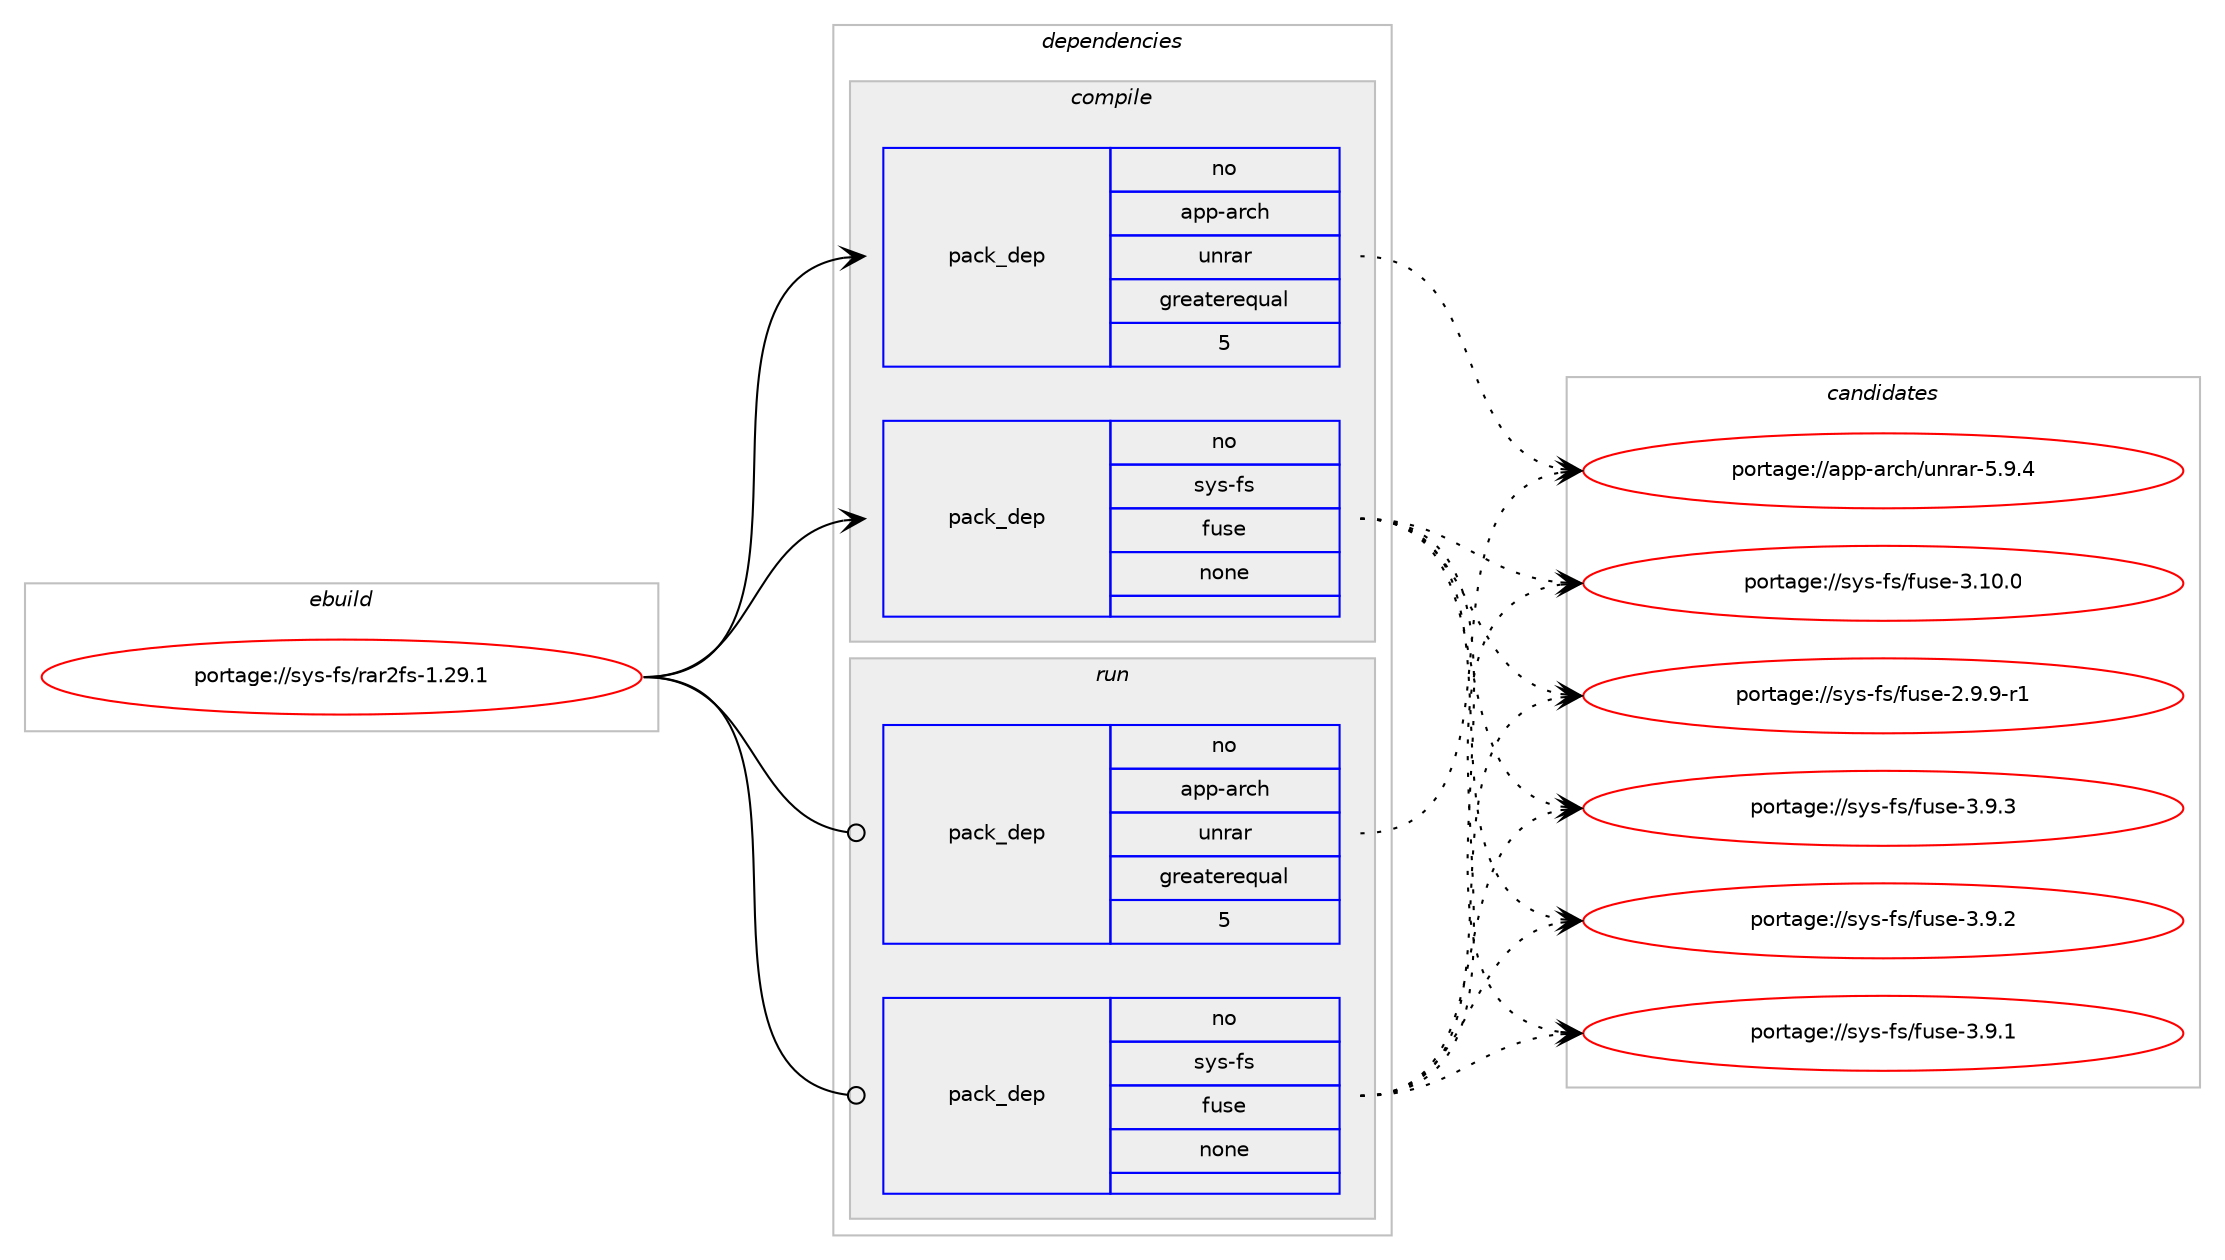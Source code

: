 digraph prolog {

# *************
# Graph options
# *************

newrank=true;
concentrate=true;
compound=true;
graph [rankdir=LR,fontname=Helvetica,fontsize=10,ranksep=1.5];#, ranksep=2.5, nodesep=0.2];
edge  [arrowhead=vee];
node  [fontname=Helvetica,fontsize=10];

# **********
# The ebuild
# **********

subgraph cluster_leftcol {
color=gray;
rank=same;
label=<<i>ebuild</i>>;
id [label="portage://sys-fs/rar2fs-1.29.1", color=red, width=4, href="../sys-fs/rar2fs-1.29.1.svg"];
}

# ****************
# The dependencies
# ****************

subgraph cluster_midcol {
color=gray;
label=<<i>dependencies</i>>;
subgraph cluster_compile {
fillcolor="#eeeeee";
style=filled;
label=<<i>compile</i>>;
subgraph pack1435 {
dependency1600 [label=<<TABLE BORDER="0" CELLBORDER="1" CELLSPACING="0" CELLPADDING="4" WIDTH="220"><TR><TD ROWSPAN="6" CELLPADDING="30">pack_dep</TD></TR><TR><TD WIDTH="110">no</TD></TR><TR><TD>app-arch</TD></TR><TR><TD>unrar</TD></TR><TR><TD>greaterequal</TD></TR><TR><TD>5</TD></TR></TABLE>>, shape=none, color=blue];
}
id:e -> dependency1600:w [weight=20,style="solid",arrowhead="vee"];
subgraph pack1436 {
dependency1601 [label=<<TABLE BORDER="0" CELLBORDER="1" CELLSPACING="0" CELLPADDING="4" WIDTH="220"><TR><TD ROWSPAN="6" CELLPADDING="30">pack_dep</TD></TR><TR><TD WIDTH="110">no</TD></TR><TR><TD>sys-fs</TD></TR><TR><TD>fuse</TD></TR><TR><TD>none</TD></TR><TR><TD></TD></TR></TABLE>>, shape=none, color=blue];
}
id:e -> dependency1601:w [weight=20,style="solid",arrowhead="vee"];
}
subgraph cluster_compileandrun {
fillcolor="#eeeeee";
style=filled;
label=<<i>compile and run</i>>;
}
subgraph cluster_run {
fillcolor="#eeeeee";
style=filled;
label=<<i>run</i>>;
subgraph pack1437 {
dependency1602 [label=<<TABLE BORDER="0" CELLBORDER="1" CELLSPACING="0" CELLPADDING="4" WIDTH="220"><TR><TD ROWSPAN="6" CELLPADDING="30">pack_dep</TD></TR><TR><TD WIDTH="110">no</TD></TR><TR><TD>app-arch</TD></TR><TR><TD>unrar</TD></TR><TR><TD>greaterequal</TD></TR><TR><TD>5</TD></TR></TABLE>>, shape=none, color=blue];
}
id:e -> dependency1602:w [weight=20,style="solid",arrowhead="odot"];
subgraph pack1438 {
dependency1603 [label=<<TABLE BORDER="0" CELLBORDER="1" CELLSPACING="0" CELLPADDING="4" WIDTH="220"><TR><TD ROWSPAN="6" CELLPADDING="30">pack_dep</TD></TR><TR><TD WIDTH="110">no</TD></TR><TR><TD>sys-fs</TD></TR><TR><TD>fuse</TD></TR><TR><TD>none</TD></TR><TR><TD></TD></TR></TABLE>>, shape=none, color=blue];
}
id:e -> dependency1603:w [weight=20,style="solid",arrowhead="odot"];
}
}

# **************
# The candidates
# **************

subgraph cluster_choices {
rank=same;
color=gray;
label=<<i>candidates</i>>;

subgraph choice1435 {
color=black;
nodesep=1;
choice971121124597114991044711711011497114455346574652 [label="portage://app-arch/unrar-5.9.4", color=red, width=4,href="../app-arch/unrar-5.9.4.svg"];
dependency1600:e -> choice971121124597114991044711711011497114455346574652:w [style=dotted,weight="100"];
}
subgraph choice1436 {
color=black;
nodesep=1;
choice1151211154510211547102117115101455146574651 [label="portage://sys-fs/fuse-3.9.3", color=red, width=4,href="../sys-fs/fuse-3.9.3.svg"];
choice1151211154510211547102117115101455146574650 [label="portage://sys-fs/fuse-3.9.2", color=red, width=4,href="../sys-fs/fuse-3.9.2.svg"];
choice1151211154510211547102117115101455146574649 [label="portage://sys-fs/fuse-3.9.1", color=red, width=4,href="../sys-fs/fuse-3.9.1.svg"];
choice115121115451021154710211711510145514649484648 [label="portage://sys-fs/fuse-3.10.0", color=red, width=4,href="../sys-fs/fuse-3.10.0.svg"];
choice11512111545102115471021171151014550465746574511449 [label="portage://sys-fs/fuse-2.9.9-r1", color=red, width=4,href="../sys-fs/fuse-2.9.9-r1.svg"];
dependency1601:e -> choice1151211154510211547102117115101455146574651:w [style=dotted,weight="100"];
dependency1601:e -> choice1151211154510211547102117115101455146574650:w [style=dotted,weight="100"];
dependency1601:e -> choice1151211154510211547102117115101455146574649:w [style=dotted,weight="100"];
dependency1601:e -> choice115121115451021154710211711510145514649484648:w [style=dotted,weight="100"];
dependency1601:e -> choice11512111545102115471021171151014550465746574511449:w [style=dotted,weight="100"];
}
subgraph choice1437 {
color=black;
nodesep=1;
choice971121124597114991044711711011497114455346574652 [label="portage://app-arch/unrar-5.9.4", color=red, width=4,href="../app-arch/unrar-5.9.4.svg"];
dependency1602:e -> choice971121124597114991044711711011497114455346574652:w [style=dotted,weight="100"];
}
subgraph choice1438 {
color=black;
nodesep=1;
choice1151211154510211547102117115101455146574651 [label="portage://sys-fs/fuse-3.9.3", color=red, width=4,href="../sys-fs/fuse-3.9.3.svg"];
choice1151211154510211547102117115101455146574650 [label="portage://sys-fs/fuse-3.9.2", color=red, width=4,href="../sys-fs/fuse-3.9.2.svg"];
choice1151211154510211547102117115101455146574649 [label="portage://sys-fs/fuse-3.9.1", color=red, width=4,href="../sys-fs/fuse-3.9.1.svg"];
choice115121115451021154710211711510145514649484648 [label="portage://sys-fs/fuse-3.10.0", color=red, width=4,href="../sys-fs/fuse-3.10.0.svg"];
choice11512111545102115471021171151014550465746574511449 [label="portage://sys-fs/fuse-2.9.9-r1", color=red, width=4,href="../sys-fs/fuse-2.9.9-r1.svg"];
dependency1603:e -> choice1151211154510211547102117115101455146574651:w [style=dotted,weight="100"];
dependency1603:e -> choice1151211154510211547102117115101455146574650:w [style=dotted,weight="100"];
dependency1603:e -> choice1151211154510211547102117115101455146574649:w [style=dotted,weight="100"];
dependency1603:e -> choice115121115451021154710211711510145514649484648:w [style=dotted,weight="100"];
dependency1603:e -> choice11512111545102115471021171151014550465746574511449:w [style=dotted,weight="100"];
}
}

}
